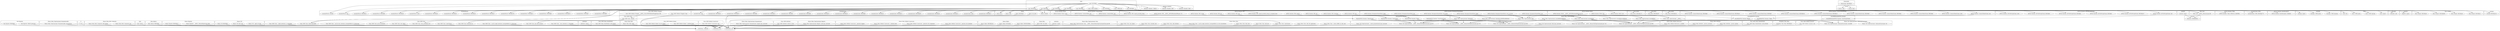 digraph {
graph [overlap=false]
subgraph cluster_Class_MOP_Method_Accessor {
	label="Class::MOP::Method::Accessor";
	"Class::MOP::Method::Accessor::new";
}
subgraph cluster_Sub_Exporter {
	label="Sub::Exporter";
	"Sub::Exporter::default_generator";
	"Sub::Exporter::BEGIN@9";
}
subgraph cluster_Internals {
	label="Internals";
	"Internals::SvREADONLY";
}
subgraph cluster_Moose_Meta_TypeConstraint_Parameterizable {
	label="Moose::Meta::TypeConstraint::Parameterizable";
	"Moose::Meta::TypeConstraint::Parameterizable::parameterize";
}
subgraph cluster_if {
	label="if";
	"if::work";
}
subgraph cluster_ANTLR_Runtime_BitSet {
	label="ANTLR::Runtime::BitSet";
	"ANTLR::Runtime::BitSet::new";
	"ANTLR::Runtime::BitSet::bits";
	"ANTLR::Runtime::BitSet::__ANON__[ANTLR/Runtime/BitSet.pm:32]";
}
subgraph cluster_Moose_Meta_Role_Composite {
	label="Moose::Meta::Role::Composite";
	"Moose::Meta::Role::Composite::add_method";
	"Moose::Meta::Role::Composite::new";
}
subgraph cluster_DynaLoader {
	label="DynaLoader";
	"DynaLoader::BEGIN@25";
}
subgraph cluster_ANTLR_Runtime_RecognizerSharedState {
	label="ANTLR::Runtime::RecognizerSharedState";
	"ANTLR::Runtime::RecognizerSharedState::error_recovery";
	"ANTLR::Runtime::RecognizerSharedState::failed";
	"ANTLR::Runtime::RecognizerSharedState::new";
	"ANTLR::Runtime::RecognizerSharedState::rule_memo";
	"ANTLR::Runtime::RecognizerSharedState::token";
	"ANTLR::Runtime::RecognizerSharedState::text";
}
subgraph cluster_base {
	label="base";
	"base::import";
}
subgraph cluster_warnings {
	label="warnings";
	"warnings::CORE:regcomp";
	"warnings::CORE:match";
	"warnings::import";
}
subgraph cluster_sacos_return {
	label="sacos_return";
	"sacos_return::BEGIN@175";
}
subgraph cluster_Data_OptList {
	label="Data::OptList";
	"Data::OptList::BEGIN@8";
}
subgraph cluster_Moose_Exporter {
	label="Moose::Exporter";
	"Moose::Exporter::BEGIN@15";
	"Moose::Exporter::__ANON__[Moose/Exporter.pm:390]";
}
subgraph cluster_Moose_Util {
	label="Moose::Util";
	"Moose::Util::_apply_all_roles";
	"Moose::Util::does_role";
	"Moose::Util::BEGIN@9";
}
subgraph cluster_strict {
	label="strict";
	"strict::import";
	"strict::CORE:regcomp";
	"strict::CORE:match";
	"strict::bits";
}
subgraph cluster_Class_MOP_Class {
	label="Class::MOP::Class";
	"Class::MOP::Class::_can_fix_class_metaclass_incompatibility_by_subclassing";
	"Class::MOP::Class::linearized_isa";
	"Class::MOP::Class::_single_metaclass_is_compatible";
	"Class::MOP::Class::class_precedence_list";
	"Class::MOP::Class::_class_metaclass_is_compatible";
	"Class::MOP::Class::make_immutable";
	"Class::MOP::Class::_can_fix_single_metaclass_incompatibility_by_subclassing";
	"Class::MOP::Class::get_all_attributes";
	"Class::MOP::Class::superclasses";
	"Class::MOP::Class::get_meta_instance";
	"Class::MOP::Class::new_object";
}
subgraph cluster_attributes {
	label="attributes";
	"attributes::import";
}
subgraph cluster_XSLoader {
	label="XSLoader";
	"XSLoader::load";
}
subgraph cluster_Class_MOP_Mixin_HasMethods {
	label="Class::MOP::Mixin::HasMethods";
	"Class::MOP::Mixin::HasMethods::add_method";
}
subgraph cluster_Moose_Meta_Role {
	label="Moose::Meta::Role";
	"Moose::Meta::Role::apply";
}
subgraph cluster_ANTLR_Runtime_Parser {
	label="ANTLR::Runtime::Parser";
	"ANTLR::Runtime::Parser::input";
}
subgraph cluster_lote_return {
	label="lote_return";
	"lote_return::BEGIN@407";
}
subgraph cluster_Moose_Util_TypeConstraints {
	label="Moose::Util::TypeConstraints";
	"Moose::Util::TypeConstraints::__ANON__[Moose/Util/TypeConstraints.pm:714]";
	"Moose::Util::TypeConstraints::__ANON__[Moose/Util/TypeConstraints.pm:707]";
	"Moose::Util::TypeConstraints::find_type_constraint";
	"Moose::Util::TypeConstraints::__ANON__[Moose/Util/TypeConstraints.pm:837]";
	"Moose::Util::TypeConstraints::__ANON__[Moose/Util/TypeConstraints.pm:806]";
	"Moose::Util::TypeConstraints::__ANON__[Moose/Util/TypeConstraints.pm:844]";
	"Moose::Util::TypeConstraints::_create_parameterized_type_constraint";
}
subgraph cluster_ANTLR_Runtime_DFA {
	label="ANTLR::Runtime::DFA";
	"ANTLR::Runtime::DFA::special";
	"ANTLR::Runtime::DFA::transition";
	"ANTLR::Runtime::DFA::max";
	"ANTLR::Runtime::DFA::eot";
	"ANTLR::Runtime::DFA::unpack_encoded_string_to_unsigned_chars";
	"ANTLR::Runtime::DFA::__ANON__[ANTLR/Runtime/DFA.pm:172]";
	"ANTLR::Runtime::DFA::accept";
	"ANTLR::Runtime::DFA::eof";
	"ANTLR::Runtime::DFA::min";
	"ANTLR::Runtime::DFA::unpack_encoded_string";
}
subgraph cluster_Class_MOP_Method_Inlined {
	label="Class::MOP::Method::Inlined";
	"Class::MOP::Method::Inlined::_uninlined_body";
	"Class::MOP::Method::Inlined::can_be_inlined";
}
subgraph cluster_Class_MOP_Method_Constructor {
	label="Class::MOP::Method::Constructor";
	"Class::MOP::Method::Constructor::new";
}
subgraph cluster_Moose {
	label="Moose";
	"Moose::with";
	"Moose::init_meta";
	"Moose::BEGIN@17";
	"Moose::has";
	"Moose::extends";
}
subgraph cluster_Attribute_Handlers {
	label="Attribute::Handlers";
	"Attribute::Handlers::END";
	"Attribute::Handlers::INIT";
	"Attribute::Handlers::CHECK";
}
subgraph cluster_lotes_return {
	label="lotes_return";
	"lotes_return::BEGIN@321";
}
subgraph cluster_version {
	label="version";
	"version::(bool";
	"version::(cmp";
}
subgraph cluster_constant {
	label="constant";
	"constant::import";
}
subgraph cluster_Exporter {
	label="Exporter";
	"Exporter::import";
}
subgraph cluster_Moose_Meta_TypeConstraint_Parameterized {
	label="Moose::Meta::TypeConstraint::Parameterized";
	"Moose::Meta::TypeConstraint::Parameterized::compile_type_constraint";
}
subgraph cluster_Maybe_ANTLR_Runtime {
	label="Maybe[ANTLR::Runtime";
	"Maybe[ANTLR::Runtime::CharStream]";
	"Maybe[ANTLR::Runtime::TokenStream]";
	"Maybe[ANTLR::Runtime::CharStreamState]";
	"Maybe[ANTLR::Runtime::Token]";
}
subgraph cluster_ANTLR_Runtime_Token {
	label="ANTLR::Runtime::Token";
	"ANTLR::Runtime::Token::DEFAULT_CHANNEL";
}
subgraph cluster_ANTLR_Runtime_CommonToken {
	label="ANTLR::Runtime::CommonToken";
	"ANTLR::Runtime::CommonToken::new";
	"ANTLR::Runtime::CommonToken::text";
}
subgraph cluster_ArrayRef_ANTLR_Runtime {
	label="ArrayRef[ANTLR::Runtime";
	"ArrayRef[ANTLR::Runtime::BitSet]";
	"ArrayRef[ANTLR::Runtime::Token]";
}
subgraph cluster_Lavanda2Lexer_DFA4 {
	label="Lavanda2Lexer::DFA4";
	"Lavanda2Lexer::DFA4::BEGIN@779";
}
subgraph cluster_Class_MOP_Attribute {
	label="Class::MOP::Attribute";
	"Class::MOP::Attribute::attach_to_class";
}
subgraph cluster_Moose_Meta_TypeConstraint_Registry {
	label="Moose::Meta::TypeConstraint::Registry";
	"Moose::Meta::TypeConstraint::Registry::add_type_constraint";
}
subgraph cluster_Moose_Meta_Method_Constructor {
	label="Moose::Meta::Method::Constructor";
	"Moose::Meta::Method::Constructor::_generate_slot_initializer";
	"Moose::Meta::Method::Constructor::_initialize_body";
	"Moose::Meta::Method::Constructor::_generate_slot_assignment";
	"Moose::Meta::Method::Constructor::_generate_triggers";
}
subgraph cluster_Moose_Object {
	label="Moose::Object";
	"Moose::Object::DEMOLISHALL";
	"Moose::Object::BUILDALL";
	"Moose::Object::BEGIN@102";
}
subgraph cluster_Moose_Role {
	label="Moose::Role";
	"Moose::Role::init_meta";
}
subgraph cluster_ArrayRef_Maybe_ANTLR_Runtime {
	label="ArrayRef[Maybe[ANTLR::Runtime";
	"ArrayRef[Maybe[ANTLR::Runtime::CharStreamState]]";
}
subgraph cluster_Data_Dumper {
	label="Data::Dumper";
	"Data::Dumper::BEGIN@22";
	"Data::Dumper::BEGIN@16";
	"Data::Dumper::BEGIN@683";
	"Data::Dumper::BEGIN@20";
}
subgraph cluster_overload {
	label="overload";
	"overload::BEGIN@145";
}
subgraph cluster_Data_Lock {
	label="Data::Lock";
	"Data::Lock::__ANON__[Data/Lock.pm:38]";
}
subgraph cluster_main {
	label="main";
	"main::BEGIN@10";
	"main::BEGIN@7";
	"main::BEGIN@8";
	"main::BEGIN@9";
	"main::BEGIN@4";
	"main::CORE:readline";
	"main::BEGIN@3";
	"main::RUNTIME";
	"main::CORE:print";
	"main::BEGIN@5";
}
subgraph cluster_Class_MOP_Class_ {
	label="Class::MOP::Class:";
	"Class::MOP::Class:::around";
}
subgraph cluster_metaclass {
	label="metaclass";
	"metaclass::import";
}
subgraph cluster_ANTLR_Runtime_CommonTokenStream {
	label="ANTLR::Runtime::CommonTokenStream";
	"ANTLR::Runtime::CommonTokenStream::BEGIN@6";
	"ANTLR::Runtime::CommonTokenStream::BEGIN@4";
	"ANTLR::Runtime::CommonTokenStream::new";
	"ANTLR::Runtime::CommonTokenStream::BEGIN@13";
	"ANTLR::Runtime::CommonTokenStream::BEGIN@431";
	"ANTLR::Runtime::CommonTokenStream::BEGIN@7";
	"ANTLR::Runtime::CommonTokenStream::BEGIN@10";
	"ANTLR::Runtime::CommonTokenStream::BEGIN@8";
	"ANTLR::Runtime::CommonTokenStream::meta";
	"ANTLR::Runtime::CommonTokenStream::BEGIN@3";
}
subgraph cluster_ANTLR_Runtime_BaseRecognizer {
	label="ANTLR::Runtime::BaseRecognizer";
	"ANTLR::Runtime::BaseRecognizer::HIDDEN";
}
subgraph cluster_Moose_Meta_TypeConstraint_Class {
	label="Moose::Meta::TypeConstraint::Class";
	"Moose::Meta::TypeConstraint::Class::__ANON__[Moose/Meta/TypeConstraint/Class.pm:38]";
}
subgraph cluster_UNIVERSAL {
	label="UNIVERSAL";
	"UNIVERSAL::isa";
	"UNIVERSAL::VERSION";
	"UNIVERSAL::can";
}
subgraph cluster_Moose_Util_TypeConstraints_OptimizedConstraints {
	label="Moose::Util::TypeConstraints::OptimizedConstraints";
	"Moose::Util::TypeConstraints::OptimizedConstraints::Str";
	"Moose::Util::TypeConstraints::OptimizedConstraints::ArrayRef";
}
subgraph cluster_Class_MOP_Method_Wrapped {
	label="Class::MOP::Method::Wrapped";
	"Class::MOP::Method::Wrapped::__ANON__[Class/MOP/Method/Wrapped.pm:159]";
	"Class::MOP::Method::Wrapped::wrap";
}
subgraph cluster_Lavanda2Lexer {
	label="Lavanda2Lexer";
	"Lavanda2Lexer::BEGIN@16";
	"Lavanda2Lexer::BEGIN@807";
	"Lavanda2Lexer::BEGIN@14";
	"Lavanda2Lexer::BEGIN@15";
	"Lavanda2Lexer::BEGIN@9";
	"Lavanda2Lexer::new";
	"Lavanda2Lexer::BEGIN@18";
	"Lavanda2Lexer::BEGIN@19";
	"Lavanda2Lexer::BEGIN@6";
	"Lavanda2Lexer::BEGIN@7";
	"Lavanda2Lexer::BEGIN@11";
	"Lavanda2Lexer::BEGIN@8";
	"Lavanda2Lexer::BEGIN@10";
	"Lavanda2Lexer::BEGIN@25";
	"Lavanda2Lexer::BEGIN@17";
	"Lavanda2Lexer::meta";
	"Lavanda2Lexer::BEGIN@13";
}
subgraph cluster_Moose_Meta_Class {
	label="Moose::Meta::Class";
	"Moose::Meta::Class::add_role";
	"Moose::Meta::Class::new_object";
	"Moose::Meta::Class::_classes_differ_by_roles_only";
	"Moose::Meta::Class::_can_fix_single_metaclass_incompatibility_by_role_reconciliation";
	"Moose::Meta::Class::add_attribute";
	"Moose::Meta::Class::excludes_role";
	"Moose::Meta::Class::add_role_application";
	"Moose::Meta::Class::does_role";
	"Moose::Meta::Class::superclasses";
}
subgraph cluster_Moose_Meta_Method_Destructor {
	label="Moose::Meta::Method::Destructor";
	"Moose::Meta::Method::Destructor::is_needed";
}
subgraph cluster_Moose_Meta_Attribute {
	label="Moose::Meta::Attribute";
	"Moose::Meta::Attribute::_process_options";
	"Moose::Meta::Attribute::_process_accessors";
}
subgraph cluster_Class_MOP_Mixin_HasAttributes {
	label="Class::MOP::Mixin::HasAttributes";
	"Class::MOP::Mixin::HasAttributes::add_attribute";
}
subgraph cluster_ANTLR_Runtime_ANTLRStringStream {
	label="ANTLR::Runtime::ANTLRStringStream";
	"ANTLR::Runtime::ANTLRStringStream::BEGIN@7";
	"ANTLR::Runtime::ANTLRStringStream::BEGIN@5";
	"ANTLR::Runtime::ANTLRStringStream::BEGIN@3";
	"ANTLR::Runtime::ANTLRStringStream::meta";
	"ANTLR::Runtime::ANTLRStringStream::new";
	"ANTLR::Runtime::ANTLRStringStream::BEGIN@257";
}
subgraph cluster_Moose_Meta_TypeConstraint {
	label="Moose::Meta::TypeConstraint";
	"Moose::Meta::TypeConstraint::ArrayRef[Str]";
	"Moose::Meta::TypeConstraint::Maybe[Str]";
	"Moose::Meta::TypeConstraint::ArrayRef[HashRef[Int]]";
	"Moose::Meta::TypeConstraint::ArrayRef[Int]";
	"Moose::Meta::TypeConstraint::__ANON__";
	"Moose::Meta::TypeConstraint::Maybe[ArrayRef[HashRef[Int]]]";
	"Moose::Meta::TypeConstraint::ArrayRef[ArrayRef[Int]]";
	"Moose::Meta::TypeConstraint::Bool";
}
subgraph cluster_Lavanda2Parser {
	label="Lavanda2Parser";
	"Lavanda2Parser::BEGIN@17";
	"Lavanda2Parser::BEGIN@14";
	"Lavanda2Parser::BEGIN@15";
	"Lavanda2Parser::BEGIN@16";
	"Lavanda2Parser::meta";
	"Lavanda2Parser::BEGIN@24";
	"Lavanda2Parser::new";
	"Lavanda2Parser::BEGIN@9";
	"Lavanda2Parser::BEGIN@11";
	"Lavanda2Parser::BEGIN@6";
	"Lavanda2Parser::lavanda";
	"Lavanda2Parser::BEGIN@7";
	"Lavanda2Parser::BEGIN@10";
	"Lavanda2Parser::BEGIN@8";
	"Lavanda2Parser::BEGIN@12";
	"Lavanda2Parser::BEGIN@740";
}
subgraph cluster_Exception_Class_Base {
	label="Exception::Class::Base";
	"Exception::Class::Base::BEGIN@10";
}
"Moose::Util::TypeConstraints::__ANON__[Moose/Util/TypeConstraints.pm:806]" -> "Maybe[ANTLR::Runtime::CharStreamState]";
"main::RUNTIME" -> "Lavanda2Parser::new";
"Moose::Meta::TypeConstraint::Maybe[Str]" -> "Moose::Util::TypeConstraints::__ANON__[Moose/Util/TypeConstraints.pm:844]";
"Maybe[ANTLR::Runtime::CharStream]" -> "Moose::Util::TypeConstraints::__ANON__[Moose/Util/TypeConstraints.pm:844]";
"Maybe[ANTLR::Runtime::TokenStream]" -> "Moose::Util::TypeConstraints::__ANON__[Moose/Util/TypeConstraints.pm:844]";
"Maybe[ANTLR::Runtime::CharStreamState]" -> "Moose::Util::TypeConstraints::__ANON__[Moose/Util/TypeConstraints.pm:844]";
"Maybe[ANTLR::Runtime::Token]" -> "Moose::Util::TypeConstraints::__ANON__[Moose/Util/TypeConstraints.pm:844]";
"Moose::Meta::TypeConstraint::Maybe[ArrayRef[HashRef[Int]]]" -> "Moose::Util::TypeConstraints::__ANON__[Moose/Util/TypeConstraints.pm:844]";
"main::BEGIN@10" -> "ANTLR::Runtime::BitSet::new";
"main::BEGIN@9" -> "ANTLR::Runtime::BaseRecognizer::HIDDEN";
"main::BEGIN@5" -> "Exporter::import";
"main::BEGIN@9" -> "Lavanda2Lexer::BEGIN@13";
"ANTLR::Runtime::DFA::transition" -> "Moose::Meta::TypeConstraint::ArrayRef[ArrayRef[Int]]";
"main::BEGIN@8" -> "ANTLR::Runtime::Token::DEFAULT_CHANNEL";
"Moose::Meta::TypeConstraint::__ANON__" -> "ANTLR::Runtime::BitSet::__ANON__[ANTLR/Runtime/BitSet.pm:32]";
"main::BEGIN@9" -> "Lavanda2Lexer::BEGIN@7";
"main::BEGIN@8" -> "ANTLR::Runtime::CommonTokenStream::BEGIN@431";
"ANTLR::Runtime::CommonTokenStream::new" -> "ArrayRef[ANTLR::Runtime::Token]";
"constant::import" -> "Internals::SvREADONLY";
"Data::Lock::__ANON__[Data/Lock.pm:38]" -> "Internals::SvREADONLY";
"main::BEGIN@5" -> "Data::Dumper::BEGIN@16";
"main::BEGIN@10" -> "Lavanda2Parser::BEGIN@12";
"main::BEGIN@7" -> "ANTLR::Runtime::ANTLRStringStream::BEGIN@7";
"main::BEGIN@5" -> "Data::Dumper::BEGIN@683";
"main::BEGIN@9" -> "Lavanda2Lexer::BEGIN@14";
"Class::MOP::Class:::around" -> "Class::MOP::Class::get_all_attributes";
"main::RUNTIME" -> "main::CORE:print";
"main::RUNTIME" -> "main::BEGIN@8";
"main::BEGIN@10" -> "Moose::extends";
"main::BEGIN@9" -> "Moose::extends";
"ANTLR::Runtime::CommonToken::text" -> "Moose::Meta::TypeConstraint::Maybe[Str]";
"ANTLR::Runtime::RecognizerSharedState::text" -> "Moose::Meta::TypeConstraint::Maybe[Str]";
"main::BEGIN@10" -> "Lavanda2Parser::BEGIN@16";
"main::BEGIN@9" -> "Lavanda2Lexer::BEGIN@17";
"ANTLR::Runtime::RecognizerSharedState::rule_memo" -> "Moose::Meta::TypeConstraint::Maybe[ArrayRef[HashRef[Int]]]";
"Class::MOP::Method::Wrapped::__ANON__[Class/MOP/Method/Wrapped.pm:159]" -> "Class::MOP::Class:::around";
"main::RUNTIME" -> "main::BEGIN@4";
"Class::MOP::Class:::around" -> "Class::MOP::Class::class_precedence_list";
"ANTLR::Runtime::Parser::input" -> "Maybe[ANTLR::Runtime::TokenStream]";
"Lavanda2Parser::new" -> "Maybe[ANTLR::Runtime::TokenStream]";
"main::BEGIN@8" -> "ANTLR::Runtime::CommonTokenStream::BEGIN@7";
"main::BEGIN@8" -> "ANTLR::Runtime::CommonTokenStream::BEGIN@10";
"main::BEGIN@5" -> "Data::Dumper::BEGIN@22";
"main::BEGIN@10" -> "Lavanda2Parser::meta";
"main::RUNTIME" -> "ANTLR::Runtime::ANTLRStringStream::new";
"main::RUNTIME" -> "main::BEGIN@7";
"main::BEGIN@3" -> "strict::bits";
"Moose::Meta::Method::Constructor::_initialize_body" -> "UNIVERSAL::can";
"Moose::Util::does_role" -> "UNIVERSAL::can";
"Moose::Meta::Class::new_object" -> "UNIVERSAL::can";
"Moose::init_meta" -> "UNIVERSAL::can";
"attributes::import" -> "UNIVERSAL::can";
"Moose::Meta::Role::Composite::add_method" -> "UNIVERSAL::can";
"Sub::Exporter::default_generator" -> "UNIVERSAL::can";
"Moose::Object::BUILDALL" -> "UNIVERSAL::can";
"Moose::Meta::Class::add_attribute" -> "UNIVERSAL::can";
"Moose::Meta::Method::Constructor::_generate_triggers" -> "UNIVERSAL::can";
"Moose::Role::init_meta" -> "UNIVERSAL::can";
"Moose::Util::TypeConstraints::_create_parameterized_type_constraint" -> "UNIVERSAL::can";
"Class::MOP::Class::_single_metaclass_is_compatible" -> "UNIVERSAL::can";
"Moose::Meta::Class::excludes_role" -> "UNIVERSAL::can";
"Moose::Object::BEGIN@102" -> "UNIVERSAL::can";
"Moose::Meta::Class::does_role" -> "UNIVERSAL::can";
"if::work" -> "UNIVERSAL::can";
"Moose::Meta::TypeConstraint::Parameterizable::parameterize" -> "UNIVERSAL::can";
"Moose::Object::DEMOLISHALL" -> "UNIVERSAL::can";
"Class::MOP::Class::_can_fix_single_metaclass_incompatibility_by_subclassing" -> "UNIVERSAL::can";
"Moose::Exporter::__ANON__[Moose/Exporter.pm:390]" -> "UNIVERSAL::can";
"Class::MOP::Mixin::HasMethods::add_method" -> "UNIVERSAL::can";
"Moose::Meta::Class::_can_fix_single_metaclass_incompatibility_by_role_reconciliation" -> "UNIVERSAL::can";
"Class::MOP::Mixin::HasAttributes::add_attribute" -> "UNIVERSAL::can";
"Class::MOP::Method::Inlined::can_be_inlined" -> "UNIVERSAL::can";
"main::RUNTIME" -> "main::CORE:readline";
"ANTLR::Runtime::RecognizerSharedState::new" -> "ArrayRef[ANTLR::Runtime::BitSet]";
"ANTLR::Runtime::CommonToken::new" -> "Maybe[ANTLR::Runtime::CharStream]";
"Lavanda2Lexer::new" -> "Maybe[ANTLR::Runtime::CharStream]";
"main::BEGIN@7" -> "ANTLR::Runtime::ANTLRStringStream::meta";
"main::BEGIN@4" -> "warnings::CORE:match";
"main::BEGIN@10" -> "sacos_return::BEGIN@175";
"main::BEGIN@3" -> "strict::CORE:regcomp";
"main::BEGIN@9" -> "Lavanda2Lexer::BEGIN@6";
"main::BEGIN@9" -> "Lavanda2Lexer::BEGIN@10";
"main::BEGIN@4" -> "warnings::import";
"Class::MOP::Class:::around" -> "Moose::Meta::Class::superclasses";
"main::BEGIN@10" -> "Lavanda2Parser::BEGIN@8";
"Moose::Meta::TypeConstraint::ArrayRef[Str]" -> "Moose::Util::TypeConstraints::__ANON__[Moose/Util/TypeConstraints.pm:806]";
"Moose::Meta::TypeConstraint::ArrayRef[HashRef[Int]]" -> "Moose::Util::TypeConstraints::__ANON__[Moose/Util/TypeConstraints.pm:806]";
"Moose::Meta::TypeConstraint::ArrayRef[Int]" -> "Moose::Util::TypeConstraints::__ANON__[Moose/Util/TypeConstraints.pm:806]";
"ArrayRef[Maybe[ANTLR::Runtime::CharStreamState]]" -> "Moose::Util::TypeConstraints::__ANON__[Moose/Util/TypeConstraints.pm:806]";
"ArrayRef[ANTLR::Runtime::BitSet]" -> "Moose::Util::TypeConstraints::__ANON__[Moose/Util/TypeConstraints.pm:806]";
"ArrayRef[ANTLR::Runtime::Token]" -> "Moose::Util::TypeConstraints::__ANON__[Moose/Util/TypeConstraints.pm:806]";
"Moose::Meta::TypeConstraint::ArrayRef[ArrayRef[Int]]" -> "Moose::Util::TypeConstraints::__ANON__[Moose/Util/TypeConstraints.pm:806]";
"main::BEGIN@9" -> "Lavanda2Lexer::BEGIN@15";
"main::BEGIN@10" -> "Lavanda2Parser::BEGIN@15";
"Moose::Util::TypeConstraints::__ANON__[Moose/Util/TypeConstraints.pm:844]" -> "Moose::Meta::TypeConstraint::ArrayRef[HashRef[Int]]";
"main::BEGIN@5" -> "overload::BEGIN@145";
"main::BEGIN@9" -> "Lavanda2Lexer::BEGIN@18";
"main::BEGIN@5" -> "Data::Dumper::BEGIN@20";
"main::BEGIN@8" -> "ANTLR::Runtime::CommonTokenStream::BEGIN@8";
"ANTLR::Runtime::RecognizerSharedState::error_recovery" -> "Moose::Meta::TypeConstraint::Bool";
"ANTLR::Runtime::RecognizerSharedState::failed" -> "Moose::Meta::TypeConstraint::Bool";
"ANTLR::Runtime::RecognizerSharedState::new" -> "Moose::Meta::TypeConstraint::Bool";
"ANTLR::Runtime::CommonTokenStream::new" -> "Moose::Meta::TypeConstraint::Bool";
"main::BEGIN@10" -> "Lavanda2Parser::BEGIN@740";
"main::RUNTIME" -> "main::BEGIN@10";
"ANTLR::Runtime::RecognizerSharedState::token" -> "Maybe[ANTLR::Runtime::Token]";
"main::BEGIN@7" -> "ANTLR::Runtime::ANTLRStringStream::BEGIN@5";
"main::BEGIN@8" -> "ANTLR::Runtime::CommonTokenStream::meta";
"Class::MOP::Class:::around" -> "Class::MOP::Class::get_meta_instance";
"ANTLR::Runtime::BitSet::bits" -> "Moose::Meta::TypeConstraint::__ANON__";
"main::BEGIN@7" -> "ANTLR::Runtime::ANTLRStringStream::BEGIN@257";
"Moose::Exporter::BEGIN@15" -> "UNIVERSAL::VERSION";
"Data::OptList::BEGIN@8" -> "UNIVERSAL::VERSION";
"Exception::Class::Base::BEGIN@10" -> "UNIVERSAL::VERSION";
"Moose::Util::BEGIN@9" -> "UNIVERSAL::VERSION";
"Moose::BEGIN@17" -> "UNIVERSAL::VERSION";
"Sub::Exporter::BEGIN@9" -> "UNIVERSAL::VERSION";
"main::BEGIN@3" -> "strict::import";
"main::BEGIN@10" -> "Lavanda2Parser::BEGIN@17";
"Class::MOP::Class:::around" -> "Class::MOP::Class::linearized_isa";
"main::BEGIN@9" -> "Lavanda2Lexer::BEGIN@16";
"main::BEGIN@9" -> "Lavanda2Lexer::BEGIN@9";
"Moose::Meta::TypeConstraint::Bool" -> "Moose::Util::TypeConstraints::__ANON__[Moose/Util/TypeConstraints.pm:714]";
"main::RUNTIME" -> "main::BEGIN@3";
"main::BEGIN@3" -> "strict::CORE:match";
"main::BEGIN@9" -> "ANTLR::Runtime::DFA::unpack_encoded_string";
"Moose::Meta::TypeConstraint::Maybe[Str]" -> "Moose::Util::TypeConstraints::__ANON__[Moose/Util/TypeConstraints.pm:837]";
"Maybe[ANTLR::Runtime::CharStream]" -> "Moose::Util::TypeConstraints::__ANON__[Moose/Util/TypeConstraints.pm:837]";
"Maybe[ANTLR::Runtime::TokenStream]" -> "Moose::Util::TypeConstraints::__ANON__[Moose/Util/TypeConstraints.pm:837]";
"Maybe[ANTLR::Runtime::CharStreamState]" -> "Moose::Util::TypeConstraints::__ANON__[Moose/Util/TypeConstraints.pm:837]";
"Maybe[ANTLR::Runtime::Token]" -> "Moose::Util::TypeConstraints::__ANON__[Moose/Util/TypeConstraints.pm:837]";
"Moose::Meta::TypeConstraint::Maybe[ArrayRef[HashRef[Int]]]" -> "Moose::Util::TypeConstraints::__ANON__[Moose/Util/TypeConstraints.pm:837]";
"main::BEGIN@9" -> "Lavanda2Lexer::BEGIN@25";
"main::RUNTIME" -> "Attribute::Handlers::END";
"Moose::Meta::TypeConstraint::Maybe[Str]" -> "Moose::Util::TypeConstraints::__ANON__[Moose/Util/TypeConstraints.pm:707]";
"Maybe[ANTLR::Runtime::CharStream]" -> "Moose::Util::TypeConstraints::__ANON__[Moose/Util/TypeConstraints.pm:707]";
"Maybe[ANTLR::Runtime::TokenStream]" -> "Moose::Util::TypeConstraints::__ANON__[Moose/Util/TypeConstraints.pm:707]";
"Maybe[ANTLR::Runtime::CharStreamState]" -> "Moose::Util::TypeConstraints::__ANON__[Moose/Util/TypeConstraints.pm:707]";
"Maybe[ANTLR::Runtime::Token]" -> "Moose::Util::TypeConstraints::__ANON__[Moose/Util/TypeConstraints.pm:707]";
"Moose::Meta::TypeConstraint::Maybe[ArrayRef[HashRef[Int]]]" -> "Moose::Util::TypeConstraints::__ANON__[Moose/Util/TypeConstraints.pm:707]";
"Moose::Meta::TypeConstraint::Bool" -> "Moose::Util::TypeConstraints::__ANON__[Moose/Util/TypeConstraints.pm:707]";
"main::BEGIN@9" -> "ANTLR::Runtime::DFA::unpack_encoded_string_to_unsigned_chars";
"main::RUNTIME" -> "Attribute::Handlers::CHECK";
"main::BEGIN@10" -> "Data::Lock::__ANON__[Data/Lock.pm:38]";
"main::BEGIN@9" -> "Data::Lock::__ANON__[Data/Lock.pm:38]";
"main::BEGIN@8" -> "ANTLR::Runtime::CommonTokenStream::BEGIN@13";
"main::BEGIN@9" -> "Lavanda2Lexer::DFA4::BEGIN@779";
"main::BEGIN@9" -> "Lavanda2Lexer::BEGIN@11";
"DynaLoader::BEGIN@25" -> "version::(bool";
"main::BEGIN@10" -> "lotes_return::BEGIN@321";
"main::BEGIN@8" -> "ANTLR::Runtime::CommonTokenStream::BEGIN@4";
"main::BEGIN@10" -> "Lavanda2Parser::BEGIN@9";
"main::BEGIN@9" -> "Lavanda2Lexer::BEGIN@19";
"main::BEGIN@10" -> "Lavanda2Parser::BEGIN@11";
"main::BEGIN@10" -> "Lavanda2Parser::BEGIN@6";
"main::BEGIN@9" -> "Lavanda2Lexer::meta";
"main::BEGIN@8" -> "ANTLR::Runtime::CommonTokenStream::BEGIN@3";
"Moose::Meta::TypeConstraint::ArrayRef[Str]" -> "Moose::Util::TypeConstraints::OptimizedConstraints::ArrayRef";
"Moose::Meta::TypeConstraint::ArrayRef[HashRef[Int]]" -> "Moose::Util::TypeConstraints::OptimizedConstraints::ArrayRef";
"Moose::Meta::TypeConstraint::ArrayRef[Int]" -> "Moose::Util::TypeConstraints::OptimizedConstraints::ArrayRef";
"ArrayRef[Maybe[ANTLR::Runtime::CharStreamState]]" -> "Moose::Util::TypeConstraints::OptimizedConstraints::ArrayRef";
"ArrayRef[ANTLR::Runtime::Token]" -> "Moose::Util::TypeConstraints::OptimizedConstraints::ArrayRef";
"ArrayRef[ANTLR::Runtime::BitSet]" -> "Moose::Util::TypeConstraints::OptimizedConstraints::ArrayRef";
"Moose::Meta::TypeConstraint::ArrayRef[ArrayRef[Int]]" -> "Moose::Util::TypeConstraints::OptimizedConstraints::ArrayRef";
"main::BEGIN@10" -> "Lavanda2Parser::BEGIN@14";
"main::BEGIN@5" -> "XSLoader::load";
"main::RUNTIME" -> "Attribute::Handlers::INIT";
"main::BEGIN@7" -> "Moose::with";
"main::BEGIN@8" -> "Moose::with";
"main::BEGIN@10" -> "lote_return::BEGIN@407";
"main::BEGIN@4" -> "warnings::CORE:regcomp";
"main::BEGIN@10" -> "Class::MOP::Class::make_immutable";
"main::BEGIN@8" -> "Class::MOP::Class::make_immutable";
"main::BEGIN@7" -> "Class::MOP::Class::make_immutable";
"main::BEGIN@9" -> "Class::MOP::Class::make_immutable";
"main::BEGIN@10" -> "Lavanda2Parser::BEGIN@24";
"main::BEGIN@8" -> "Moose::has";
"main::BEGIN@7" -> "Moose::has";
"main::BEGIN@9" -> "Moose::has";
"Moose::Meta::TypeConstraint::__ANON__" -> "Moose::Util::TypeConstraints::OptimizedConstraints::Str";
"main::RUNTIME" -> "ANTLR::Runtime::CommonTokenStream::new";
"Class::MOP::Attribute::attach_to_class" -> "UNIVERSAL::isa";
"Moose::Meta::Attribute::_process_options" -> "UNIVERSAL::isa";
"Moose::Meta::Class::_classes_differ_by_roles_only" -> "UNIVERSAL::isa";
"Moose::init_meta" -> "UNIVERSAL::isa";
"Class::MOP::Method::Inlined::_uninlined_body" -> "UNIVERSAL::isa";
"Moose::Meta::Method::Destructor::is_needed" -> "UNIVERSAL::isa";
"Class::MOP::Class::_single_metaclass_is_compatible" -> "UNIVERSAL::isa";
"Moose::Meta::TypeConstraint::Registry::add_type_constraint" -> "UNIVERSAL::isa";
"Moose::Meta::TypeConstraint::Parameterizable::parameterize" -> "UNIVERSAL::isa";
"Class::MOP::Class::_can_fix_single_metaclass_incompatibility_by_subclassing" -> "UNIVERSAL::isa";
"Class::MOP::Class::superclasses" -> "UNIVERSAL::isa";
"Moose::Util::TypeConstraints::find_type_constraint" -> "UNIVERSAL::isa";
"Class::MOP::Method::Inlined::can_be_inlined" -> "UNIVERSAL::isa";
"Moose::Meta::Class::add_role" -> "UNIVERSAL::isa";
"Moose::Meta::Role::Composite::new" -> "UNIVERSAL::isa";
"Class::MOP::Method::Wrapped::wrap" -> "UNIVERSAL::isa";
"base::import" -> "UNIVERSAL::isa";
"Moose::Meta::Attribute::_process_accessors" -> "UNIVERSAL::isa";
"Moose::Util::_apply_all_roles" -> "UNIVERSAL::isa";
"metaclass::import" -> "UNIVERSAL::isa";
"Moose::Meta::TypeConstraint::Class::__ANON__[Moose/Meta/TypeConstraint/Class.pm:38]" -> "UNIVERSAL::isa";
"Class::MOP::Class::_can_fix_class_metaclass_incompatibility_by_subclassing" -> "UNIVERSAL::isa";
"Moose::Meta::Method::Constructor::_generate_slot_initializer" -> "UNIVERSAL::isa";
"Moose::Meta::Method::Constructor::_generate_slot_assignment" -> "UNIVERSAL::isa";
"Moose::Meta::Class::add_role_application" -> "UNIVERSAL::isa";
"Class::MOP::Class::_class_metaclass_is_compatible" -> "UNIVERSAL::isa";
"ANTLR::Runtime::DFA::__ANON__[ANTLR/Runtime/DFA.pm:172]" -> "UNIVERSAL::isa";
"Moose::Meta::Role::apply" -> "UNIVERSAL::isa";
"Moose::Meta::Class::superclasses" -> "UNIVERSAL::isa";
"Moose::Meta::TypeConstraint::Parameterized::compile_type_constraint" -> "UNIVERSAL::isa";
"Class::MOP::Mixin::HasAttributes::add_attribute" -> "UNIVERSAL::isa";
"Class::MOP::Method::Constructor::new" -> "UNIVERSAL::isa";
"Class::MOP::Method::Accessor::new" -> "UNIVERSAL::isa";
"Class::MOP::Class::new_object" -> "UNIVERSAL::isa";
"ANTLR::Runtime::DFA::special" -> "Moose::Meta::TypeConstraint::ArrayRef[Int]";
"ANTLR::Runtime::DFA::eot" -> "Moose::Meta::TypeConstraint::ArrayRef[Int]";
"Moose::Util::TypeConstraints::__ANON__[Moose/Util/TypeConstraints.pm:806]" -> "Moose::Meta::TypeConstraint::ArrayRef[Int]";
"ANTLR::Runtime::DFA::accept" -> "Moose::Meta::TypeConstraint::ArrayRef[Int]";
"ANTLR::Runtime::DFA::eof" -> "Moose::Meta::TypeConstraint::ArrayRef[Int]";
"ANTLR::Runtime::DFA::max" -> "Moose::Meta::TypeConstraint::ArrayRef[Str]";
"ANTLR::Runtime::DFA::min" -> "Moose::Meta::TypeConstraint::ArrayRef[Str]";
"main::BEGIN@7" -> "ANTLR::Runtime::ANTLRStringStream::BEGIN@3";
"main::RUNTIME" -> "Lavanda2Parser::lavanda";
"main::BEGIN@9" -> "Lavanda2Lexer::BEGIN@807";
"main::RUNTIME" -> "Lavanda2Lexer::new";
"DynaLoader::BEGIN@25" -> "version::(cmp";
"main::BEGIN@10" -> "Lavanda2Parser::BEGIN@10";
"ANTLR::Runtime::ANTLRStringStream::new" -> "ArrayRef[Maybe[ANTLR::Runtime::CharStreamState]]";
"main::RUNTIME" -> "main::BEGIN@5";
"main::BEGIN@8" -> "ANTLR::Runtime::CommonTokenStream::BEGIN@6";
"main::BEGIN@9" -> "Lavanda2Lexer::BEGIN@8";
"main::BEGIN@10" -> "Lavanda2Parser::BEGIN@7";
"main::RUNTIME" -> "main::BEGIN@9";
}
